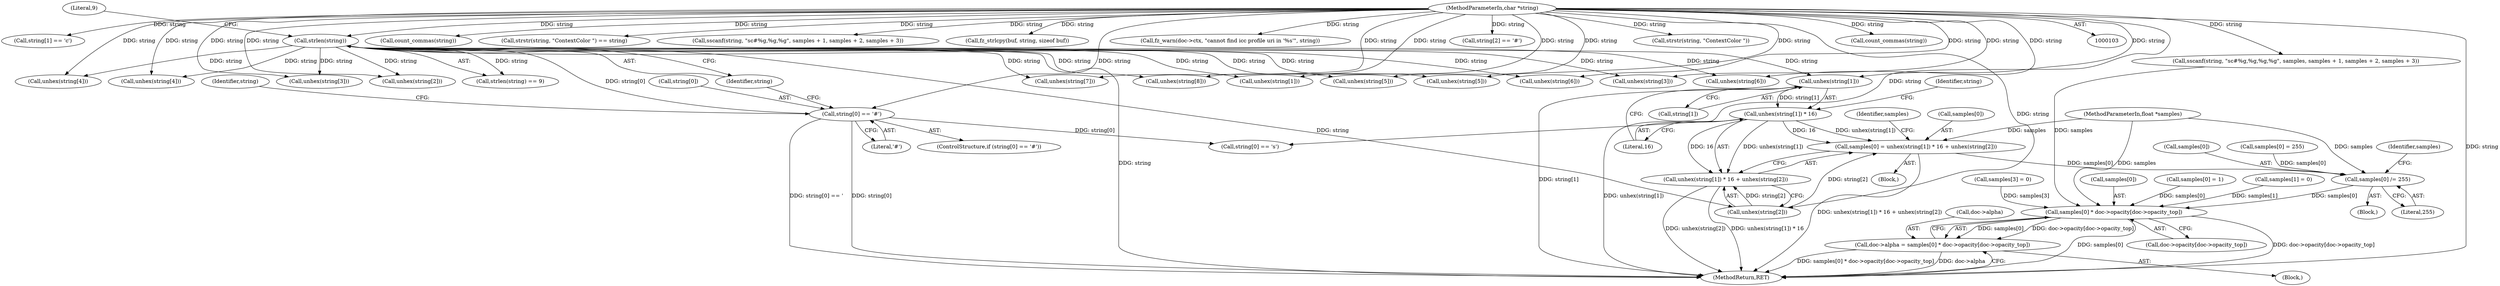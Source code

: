 digraph "0_ghostscript_60dabde18d7fe12b19da8b509bdfee9cc886aafc_0@pointer" {
"1000156" [label="(Call,unhex(string[1]))"];
"1000146" [label="(Call,strlen(string))"];
"1000138" [label="(Call,string[0] == '#')"];
"1000106" [label="(MethodParameterIn,char *string)"];
"1000155" [label="(Call,unhex(string[1]) * 16)"];
"1000150" [label="(Call,samples[0] = unhex(string[1]) * 16 + unhex(string[2]))"];
"1000262" [label="(Call,samples[0] /= 255)"];
"1000519" [label="(Call,samples[0] * doc->opacity[doc->opacity_top])"];
"1000515" [label="(Call,doc->alpha = samples[0] * doc->opacity[doc->opacity_top])"];
"1000154" [label="(Call,unhex(string[1]) * 16 + unhex(string[2]))"];
"1000530" [label="(MethodReturn,RET)"];
"1000142" [label="(Literal,'#')"];
"1000253" [label="(Call,unhex(string[5]))"];
"1000291" [label="(Call,string[1] == 'c')"];
"1000269" [label="(Identifier,samples)"];
"1000149" [label="(Block,)"];
"1000139" [label="(Call,string[0])"];
"1000321" [label="(Call,count_commas(string))"];
"1000161" [label="(Call,unhex(string[2]))"];
"1000520" [label="(Call,samples[0])"];
"1000243" [label="(Call,unhex(string[4]))"];
"1000163" [label="(Identifier,string)"];
"1000516" [label="(Call,doc->alpha)"];
"1000519" [label="(Call,samples[0] * doc->opacity[doc->opacity_top])"];
"1000339" [label="(Call,strstr(string, \"ContextColor \") == string)"];
"1000160" [label="(Literal,16)"];
"1000307" [label="(Call,sscanf(string, \"sc#%g,%g,%g\", samples + 1, samples + 2, samples + 3))"];
"1000106" [label="(MethodParameterIn,char *string)"];
"1000263" [label="(Call,samples[0])"];
"1000212" [label="(Call,samples[0] = 255)"];
"1000345" [label="(Call,fz_strlcpy(buf, string, sizeof buf))"];
"1000266" [label="(Literal,255)"];
"1000258" [label="(Call,unhex(string[6]))"];
"1000132" [label="(Call,samples[3] = 0)"];
"1000515" [label="(Call,doc->alpha = samples[0] * doc->opacity[doc->opacity_top])"];
"1000156" [label="(Call,unhex(string[1]))"];
"1000201" [label="(Call,unhex(string[7]))"];
"1000167" [label="(Identifier,samples)"];
"1000324" [label="(Call,sscanf(string, \"sc#%g,%g,%g,%g\", samples, samples + 1, samples + 2, samples + 3))"];
"1000364" [label="(Call,fz_warn(doc->ctx, \"cannot find icc profile uri in '%s'\", string))"];
"1000157" [label="(Call,string[1])"];
"1000262" [label="(Call,samples[0] /= 255)"];
"1000171" [label="(Call,unhex(string[3]))"];
"1000108" [label="(MethodParameterIn,float *samples)"];
"1000143" [label="(Block,)"];
"1000122" [label="(Call,samples[0] = 1)"];
"1000155" [label="(Call,unhex(string[1]) * 16)"];
"1000296" [label="(Call,string[2] == '#')"];
"1000206" [label="(Call,unhex(string[8]))"];
"1000147" [label="(Identifier,string)"];
"1000186" [label="(Call,unhex(string[5]))"];
"1000176" [label="(Call,unhex(string[4]))"];
"1000150" [label="(Call,samples[0] = unhex(string[1]) * 16 + unhex(string[2]))"];
"1000287" [label="(Identifier,string)"];
"1000340" [label="(Call,strstr(string, \"ContextColor \"))"];
"1000523" [label="(Call,doc->opacity[doc->opacity_top])"];
"1000228" [label="(Call,unhex(string[2]))"];
"1000191" [label="(Call,unhex(string[6]))"];
"1000304" [label="(Call,count_commas(string))"];
"1000223" [label="(Call,unhex(string[1]))"];
"1000109" [label="(Block,)"];
"1000138" [label="(Call,string[0] == '#')"];
"1000285" [label="(Call,string[0] == 's')"];
"1000238" [label="(Call,unhex(string[3]))"];
"1000127" [label="(Call,samples[1] = 0)"];
"1000137" [label="(ControlStructure,if (string[0] == '#'))"];
"1000146" [label="(Call,strlen(string))"];
"1000148" [label="(Literal,9)"];
"1000154" [label="(Call,unhex(string[1]) * 16 + unhex(string[2]))"];
"1000145" [label="(Call,strlen(string) == 9)"];
"1000151" [label="(Call,samples[0])"];
"1000156" -> "1000155"  [label="AST: "];
"1000156" -> "1000157"  [label="CFG: "];
"1000157" -> "1000156"  [label="AST: "];
"1000160" -> "1000156"  [label="CFG: "];
"1000156" -> "1000530"  [label="DDG: string[1]"];
"1000156" -> "1000155"  [label="DDG: string[1]"];
"1000146" -> "1000156"  [label="DDG: string"];
"1000106" -> "1000156"  [label="DDG: string"];
"1000146" -> "1000145"  [label="AST: "];
"1000146" -> "1000147"  [label="CFG: "];
"1000147" -> "1000146"  [label="AST: "];
"1000148" -> "1000146"  [label="CFG: "];
"1000146" -> "1000530"  [label="DDG: string"];
"1000146" -> "1000145"  [label="DDG: string"];
"1000138" -> "1000146"  [label="DDG: string[0]"];
"1000106" -> "1000146"  [label="DDG: string"];
"1000146" -> "1000161"  [label="DDG: string"];
"1000146" -> "1000171"  [label="DDG: string"];
"1000146" -> "1000176"  [label="DDG: string"];
"1000146" -> "1000186"  [label="DDG: string"];
"1000146" -> "1000191"  [label="DDG: string"];
"1000146" -> "1000201"  [label="DDG: string"];
"1000146" -> "1000206"  [label="DDG: string"];
"1000146" -> "1000223"  [label="DDG: string"];
"1000146" -> "1000228"  [label="DDG: string"];
"1000146" -> "1000238"  [label="DDG: string"];
"1000146" -> "1000243"  [label="DDG: string"];
"1000146" -> "1000253"  [label="DDG: string"];
"1000146" -> "1000258"  [label="DDG: string"];
"1000138" -> "1000137"  [label="AST: "];
"1000138" -> "1000142"  [label="CFG: "];
"1000139" -> "1000138"  [label="AST: "];
"1000142" -> "1000138"  [label="AST: "];
"1000147" -> "1000138"  [label="CFG: "];
"1000287" -> "1000138"  [label="CFG: "];
"1000138" -> "1000530"  [label="DDG: string[0]"];
"1000138" -> "1000530"  [label="DDG: string[0] == '"];
"1000106" -> "1000138"  [label="DDG: string"];
"1000138" -> "1000285"  [label="DDG: string[0]"];
"1000106" -> "1000103"  [label="AST: "];
"1000106" -> "1000530"  [label="DDG: string"];
"1000106" -> "1000161"  [label="DDG: string"];
"1000106" -> "1000171"  [label="DDG: string"];
"1000106" -> "1000176"  [label="DDG: string"];
"1000106" -> "1000186"  [label="DDG: string"];
"1000106" -> "1000191"  [label="DDG: string"];
"1000106" -> "1000201"  [label="DDG: string"];
"1000106" -> "1000206"  [label="DDG: string"];
"1000106" -> "1000223"  [label="DDG: string"];
"1000106" -> "1000228"  [label="DDG: string"];
"1000106" -> "1000238"  [label="DDG: string"];
"1000106" -> "1000243"  [label="DDG: string"];
"1000106" -> "1000253"  [label="DDG: string"];
"1000106" -> "1000258"  [label="DDG: string"];
"1000106" -> "1000285"  [label="DDG: string"];
"1000106" -> "1000291"  [label="DDG: string"];
"1000106" -> "1000296"  [label="DDG: string"];
"1000106" -> "1000304"  [label="DDG: string"];
"1000106" -> "1000307"  [label="DDG: string"];
"1000106" -> "1000321"  [label="DDG: string"];
"1000106" -> "1000324"  [label="DDG: string"];
"1000106" -> "1000340"  [label="DDG: string"];
"1000106" -> "1000339"  [label="DDG: string"];
"1000106" -> "1000345"  [label="DDG: string"];
"1000106" -> "1000364"  [label="DDG: string"];
"1000155" -> "1000154"  [label="AST: "];
"1000155" -> "1000160"  [label="CFG: "];
"1000160" -> "1000155"  [label="AST: "];
"1000163" -> "1000155"  [label="CFG: "];
"1000155" -> "1000530"  [label="DDG: unhex(string[1])"];
"1000155" -> "1000150"  [label="DDG: unhex(string[1])"];
"1000155" -> "1000150"  [label="DDG: 16"];
"1000155" -> "1000154"  [label="DDG: unhex(string[1])"];
"1000155" -> "1000154"  [label="DDG: 16"];
"1000150" -> "1000149"  [label="AST: "];
"1000150" -> "1000154"  [label="CFG: "];
"1000151" -> "1000150"  [label="AST: "];
"1000154" -> "1000150"  [label="AST: "];
"1000167" -> "1000150"  [label="CFG: "];
"1000150" -> "1000530"  [label="DDG: unhex(string[1]) * 16 + unhex(string[2])"];
"1000161" -> "1000150"  [label="DDG: string[2]"];
"1000108" -> "1000150"  [label="DDG: samples"];
"1000150" -> "1000262"  [label="DDG: samples[0]"];
"1000262" -> "1000143"  [label="AST: "];
"1000262" -> "1000266"  [label="CFG: "];
"1000263" -> "1000262"  [label="AST: "];
"1000266" -> "1000262"  [label="AST: "];
"1000269" -> "1000262"  [label="CFG: "];
"1000212" -> "1000262"  [label="DDG: samples[0]"];
"1000108" -> "1000262"  [label="DDG: samples"];
"1000262" -> "1000519"  [label="DDG: samples[0]"];
"1000519" -> "1000515"  [label="AST: "];
"1000519" -> "1000523"  [label="CFG: "];
"1000520" -> "1000519"  [label="AST: "];
"1000523" -> "1000519"  [label="AST: "];
"1000515" -> "1000519"  [label="CFG: "];
"1000519" -> "1000530"  [label="DDG: samples[0]"];
"1000519" -> "1000530"  [label="DDG: doc->opacity[doc->opacity_top]"];
"1000519" -> "1000515"  [label="DDG: samples[0]"];
"1000519" -> "1000515"  [label="DDG: doc->opacity[doc->opacity_top]"];
"1000122" -> "1000519"  [label="DDG: samples[0]"];
"1000324" -> "1000519"  [label="DDG: samples"];
"1000108" -> "1000519"  [label="DDG: samples"];
"1000132" -> "1000519"  [label="DDG: samples[3]"];
"1000127" -> "1000519"  [label="DDG: samples[1]"];
"1000515" -> "1000109"  [label="AST: "];
"1000516" -> "1000515"  [label="AST: "];
"1000530" -> "1000515"  [label="CFG: "];
"1000515" -> "1000530"  [label="DDG: samples[0] * doc->opacity[doc->opacity_top]"];
"1000515" -> "1000530"  [label="DDG: doc->alpha"];
"1000154" -> "1000161"  [label="CFG: "];
"1000161" -> "1000154"  [label="AST: "];
"1000154" -> "1000530"  [label="DDG: unhex(string[1]) * 16"];
"1000154" -> "1000530"  [label="DDG: unhex(string[2])"];
"1000161" -> "1000154"  [label="DDG: string[2]"];
}
